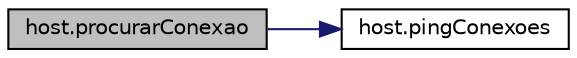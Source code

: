 digraph "host.procurarConexao"
{
 // LATEX_PDF_SIZE
  edge [fontname="Helvetica",fontsize="10",labelfontname="Helvetica",labelfontsize="10"];
  node [fontname="Helvetica",fontsize="10",shape=record];
  rankdir="LR";
  Node1 [label="host.procurarConexao",height=0.2,width=0.4,color="black", fillcolor="grey75", style="filled", fontcolor="black",tooltip="Function procurarConexao Função que procura por uma conexão ao inicia o script de novo host."];
  Node1 -> Node2 [color="midnightblue",fontsize="10",style="solid",fontname="Helvetica"];
  Node2 [label="host.pingConexoes",height=0.2,width=0.4,color="black", fillcolor="white", style="filled",URL="$namespacehost.html#abb6451cdb307587bdd8f4c8a3e79a98f",tooltip="Function PING."];
}
